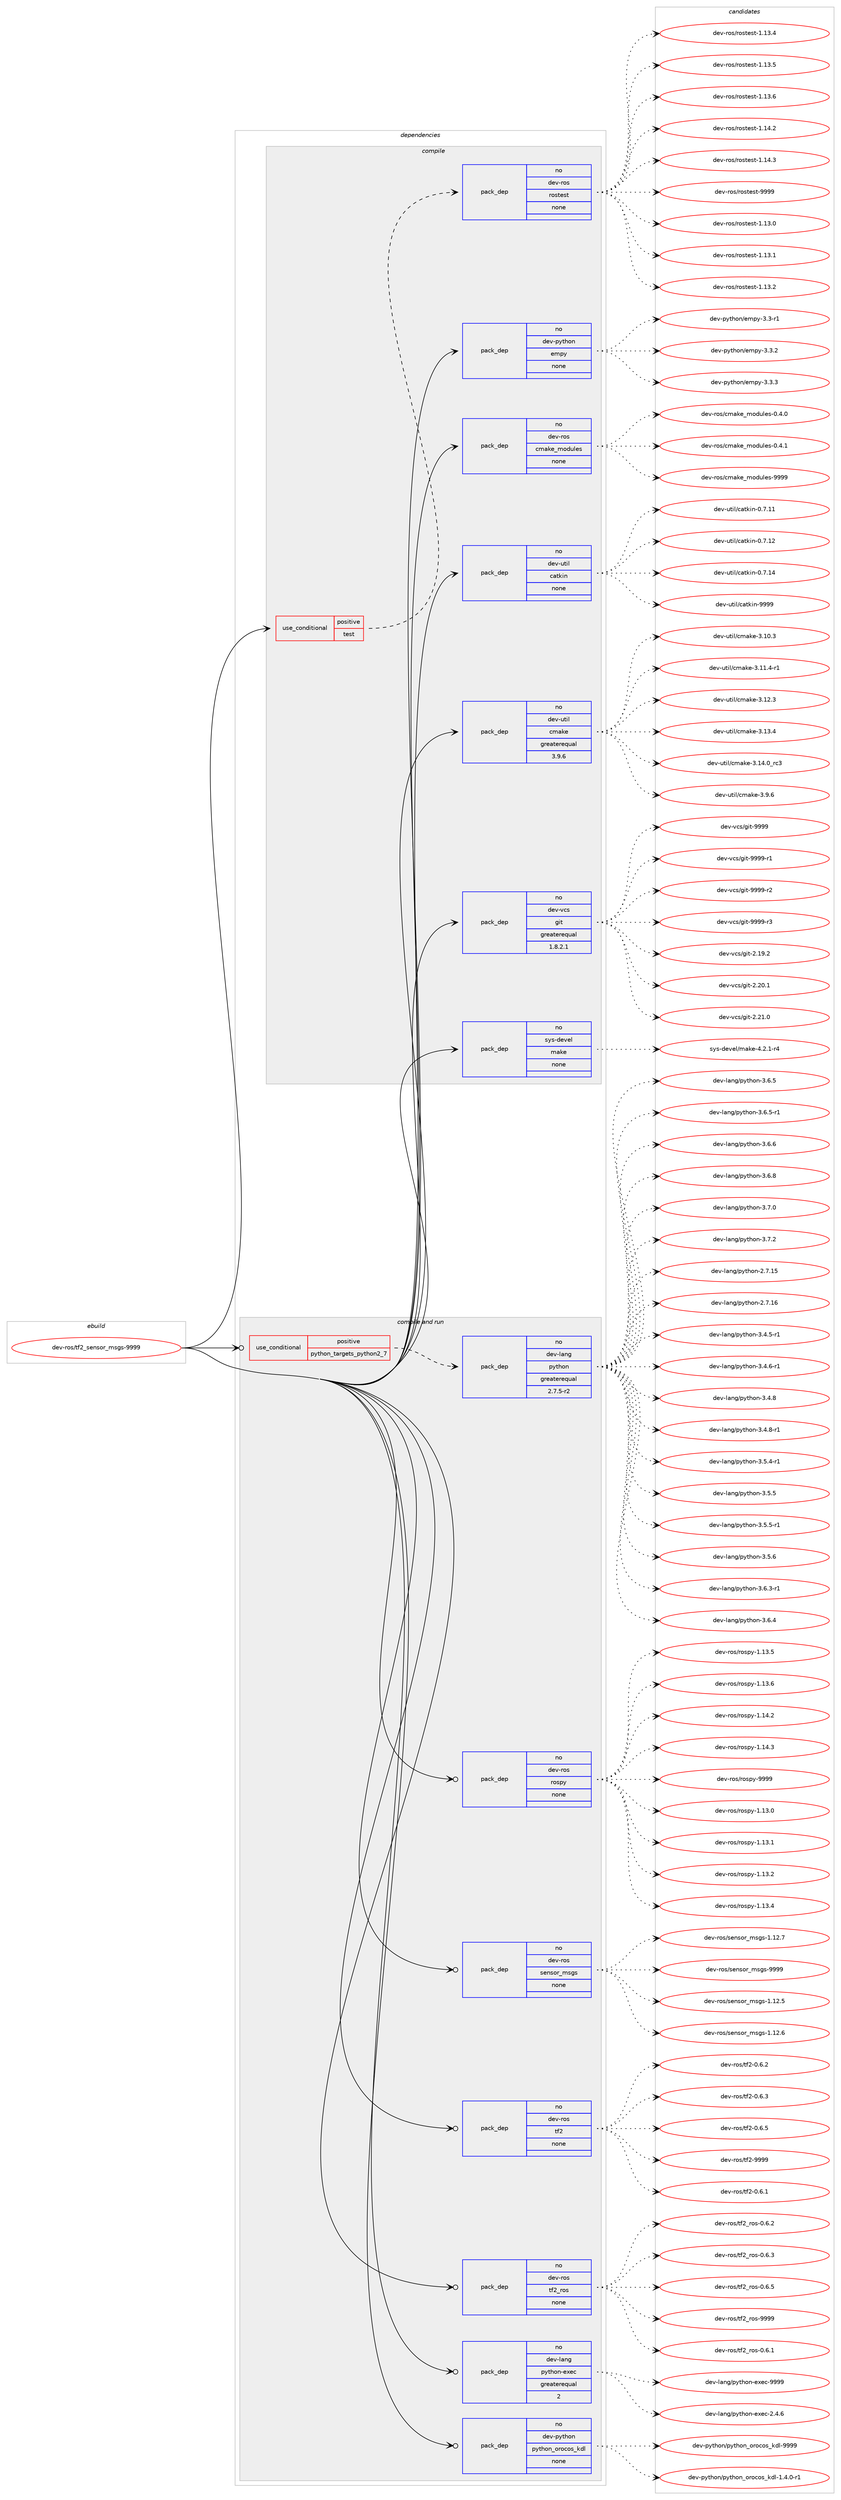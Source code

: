 digraph prolog {

# *************
# Graph options
# *************

newrank=true;
concentrate=true;
compound=true;
graph [rankdir=LR,fontname=Helvetica,fontsize=10,ranksep=1.5];#, ranksep=2.5, nodesep=0.2];
edge  [arrowhead=vee];
node  [fontname=Helvetica,fontsize=10];

# **********
# The ebuild
# **********

subgraph cluster_leftcol {
color=gray;
rank=same;
label=<<i>ebuild</i>>;
id [label="dev-ros/tf2_sensor_msgs-9999", color=red, width=4, href="../dev-ros/tf2_sensor_msgs-9999.svg"];
}

# ****************
# The dependencies
# ****************

subgraph cluster_midcol {
color=gray;
label=<<i>dependencies</i>>;
subgraph cluster_compile {
fillcolor="#eeeeee";
style=filled;
label=<<i>compile</i>>;
subgraph cond391610 {
dependency1475709 [label=<<TABLE BORDER="0" CELLBORDER="1" CELLSPACING="0" CELLPADDING="4"><TR><TD ROWSPAN="3" CELLPADDING="10">use_conditional</TD></TR><TR><TD>positive</TD></TR><TR><TD>test</TD></TR></TABLE>>, shape=none, color=red];
subgraph pack1060709 {
dependency1475710 [label=<<TABLE BORDER="0" CELLBORDER="1" CELLSPACING="0" CELLPADDING="4" WIDTH="220"><TR><TD ROWSPAN="6" CELLPADDING="30">pack_dep</TD></TR><TR><TD WIDTH="110">no</TD></TR><TR><TD>dev-ros</TD></TR><TR><TD>rostest</TD></TR><TR><TD>none</TD></TR><TR><TD></TD></TR></TABLE>>, shape=none, color=blue];
}
dependency1475709:e -> dependency1475710:w [weight=20,style="dashed",arrowhead="vee"];
}
id:e -> dependency1475709:w [weight=20,style="solid",arrowhead="vee"];
subgraph pack1060710 {
dependency1475711 [label=<<TABLE BORDER="0" CELLBORDER="1" CELLSPACING="0" CELLPADDING="4" WIDTH="220"><TR><TD ROWSPAN="6" CELLPADDING="30">pack_dep</TD></TR><TR><TD WIDTH="110">no</TD></TR><TR><TD>dev-python</TD></TR><TR><TD>empy</TD></TR><TR><TD>none</TD></TR><TR><TD></TD></TR></TABLE>>, shape=none, color=blue];
}
id:e -> dependency1475711:w [weight=20,style="solid",arrowhead="vee"];
subgraph pack1060711 {
dependency1475712 [label=<<TABLE BORDER="0" CELLBORDER="1" CELLSPACING="0" CELLPADDING="4" WIDTH="220"><TR><TD ROWSPAN="6" CELLPADDING="30">pack_dep</TD></TR><TR><TD WIDTH="110">no</TD></TR><TR><TD>dev-ros</TD></TR><TR><TD>cmake_modules</TD></TR><TR><TD>none</TD></TR><TR><TD></TD></TR></TABLE>>, shape=none, color=blue];
}
id:e -> dependency1475712:w [weight=20,style="solid",arrowhead="vee"];
subgraph pack1060712 {
dependency1475713 [label=<<TABLE BORDER="0" CELLBORDER="1" CELLSPACING="0" CELLPADDING="4" WIDTH="220"><TR><TD ROWSPAN="6" CELLPADDING="30">pack_dep</TD></TR><TR><TD WIDTH="110">no</TD></TR><TR><TD>dev-util</TD></TR><TR><TD>catkin</TD></TR><TR><TD>none</TD></TR><TR><TD></TD></TR></TABLE>>, shape=none, color=blue];
}
id:e -> dependency1475713:w [weight=20,style="solid",arrowhead="vee"];
subgraph pack1060713 {
dependency1475714 [label=<<TABLE BORDER="0" CELLBORDER="1" CELLSPACING="0" CELLPADDING="4" WIDTH="220"><TR><TD ROWSPAN="6" CELLPADDING="30">pack_dep</TD></TR><TR><TD WIDTH="110">no</TD></TR><TR><TD>dev-util</TD></TR><TR><TD>cmake</TD></TR><TR><TD>greaterequal</TD></TR><TR><TD>3.9.6</TD></TR></TABLE>>, shape=none, color=blue];
}
id:e -> dependency1475714:w [weight=20,style="solid",arrowhead="vee"];
subgraph pack1060714 {
dependency1475715 [label=<<TABLE BORDER="0" CELLBORDER="1" CELLSPACING="0" CELLPADDING="4" WIDTH="220"><TR><TD ROWSPAN="6" CELLPADDING="30">pack_dep</TD></TR><TR><TD WIDTH="110">no</TD></TR><TR><TD>dev-vcs</TD></TR><TR><TD>git</TD></TR><TR><TD>greaterequal</TD></TR><TR><TD>1.8.2.1</TD></TR></TABLE>>, shape=none, color=blue];
}
id:e -> dependency1475715:w [weight=20,style="solid",arrowhead="vee"];
subgraph pack1060715 {
dependency1475716 [label=<<TABLE BORDER="0" CELLBORDER="1" CELLSPACING="0" CELLPADDING="4" WIDTH="220"><TR><TD ROWSPAN="6" CELLPADDING="30">pack_dep</TD></TR><TR><TD WIDTH="110">no</TD></TR><TR><TD>sys-devel</TD></TR><TR><TD>make</TD></TR><TR><TD>none</TD></TR><TR><TD></TD></TR></TABLE>>, shape=none, color=blue];
}
id:e -> dependency1475716:w [weight=20,style="solid",arrowhead="vee"];
}
subgraph cluster_compileandrun {
fillcolor="#eeeeee";
style=filled;
label=<<i>compile and run</i>>;
subgraph cond391611 {
dependency1475717 [label=<<TABLE BORDER="0" CELLBORDER="1" CELLSPACING="0" CELLPADDING="4"><TR><TD ROWSPAN="3" CELLPADDING="10">use_conditional</TD></TR><TR><TD>positive</TD></TR><TR><TD>python_targets_python2_7</TD></TR></TABLE>>, shape=none, color=red];
subgraph pack1060716 {
dependency1475718 [label=<<TABLE BORDER="0" CELLBORDER="1" CELLSPACING="0" CELLPADDING="4" WIDTH="220"><TR><TD ROWSPAN="6" CELLPADDING="30">pack_dep</TD></TR><TR><TD WIDTH="110">no</TD></TR><TR><TD>dev-lang</TD></TR><TR><TD>python</TD></TR><TR><TD>greaterequal</TD></TR><TR><TD>2.7.5-r2</TD></TR></TABLE>>, shape=none, color=blue];
}
dependency1475717:e -> dependency1475718:w [weight=20,style="dashed",arrowhead="vee"];
}
id:e -> dependency1475717:w [weight=20,style="solid",arrowhead="odotvee"];
subgraph pack1060717 {
dependency1475719 [label=<<TABLE BORDER="0" CELLBORDER="1" CELLSPACING="0" CELLPADDING="4" WIDTH="220"><TR><TD ROWSPAN="6" CELLPADDING="30">pack_dep</TD></TR><TR><TD WIDTH="110">no</TD></TR><TR><TD>dev-lang</TD></TR><TR><TD>python-exec</TD></TR><TR><TD>greaterequal</TD></TR><TR><TD>2</TD></TR></TABLE>>, shape=none, color=blue];
}
id:e -> dependency1475719:w [weight=20,style="solid",arrowhead="odotvee"];
subgraph pack1060718 {
dependency1475720 [label=<<TABLE BORDER="0" CELLBORDER="1" CELLSPACING="0" CELLPADDING="4" WIDTH="220"><TR><TD ROWSPAN="6" CELLPADDING="30">pack_dep</TD></TR><TR><TD WIDTH="110">no</TD></TR><TR><TD>dev-python</TD></TR><TR><TD>python_orocos_kdl</TD></TR><TR><TD>none</TD></TR><TR><TD></TD></TR></TABLE>>, shape=none, color=blue];
}
id:e -> dependency1475720:w [weight=20,style="solid",arrowhead="odotvee"];
subgraph pack1060719 {
dependency1475721 [label=<<TABLE BORDER="0" CELLBORDER="1" CELLSPACING="0" CELLPADDING="4" WIDTH="220"><TR><TD ROWSPAN="6" CELLPADDING="30">pack_dep</TD></TR><TR><TD WIDTH="110">no</TD></TR><TR><TD>dev-ros</TD></TR><TR><TD>rospy</TD></TR><TR><TD>none</TD></TR><TR><TD></TD></TR></TABLE>>, shape=none, color=blue];
}
id:e -> dependency1475721:w [weight=20,style="solid",arrowhead="odotvee"];
subgraph pack1060720 {
dependency1475722 [label=<<TABLE BORDER="0" CELLBORDER="1" CELLSPACING="0" CELLPADDING="4" WIDTH="220"><TR><TD ROWSPAN="6" CELLPADDING="30">pack_dep</TD></TR><TR><TD WIDTH="110">no</TD></TR><TR><TD>dev-ros</TD></TR><TR><TD>sensor_msgs</TD></TR><TR><TD>none</TD></TR><TR><TD></TD></TR></TABLE>>, shape=none, color=blue];
}
id:e -> dependency1475722:w [weight=20,style="solid",arrowhead="odotvee"];
subgraph pack1060721 {
dependency1475723 [label=<<TABLE BORDER="0" CELLBORDER="1" CELLSPACING="0" CELLPADDING="4" WIDTH="220"><TR><TD ROWSPAN="6" CELLPADDING="30">pack_dep</TD></TR><TR><TD WIDTH="110">no</TD></TR><TR><TD>dev-ros</TD></TR><TR><TD>tf2</TD></TR><TR><TD>none</TD></TR><TR><TD></TD></TR></TABLE>>, shape=none, color=blue];
}
id:e -> dependency1475723:w [weight=20,style="solid",arrowhead="odotvee"];
subgraph pack1060722 {
dependency1475724 [label=<<TABLE BORDER="0" CELLBORDER="1" CELLSPACING="0" CELLPADDING="4" WIDTH="220"><TR><TD ROWSPAN="6" CELLPADDING="30">pack_dep</TD></TR><TR><TD WIDTH="110">no</TD></TR><TR><TD>dev-ros</TD></TR><TR><TD>tf2_ros</TD></TR><TR><TD>none</TD></TR><TR><TD></TD></TR></TABLE>>, shape=none, color=blue];
}
id:e -> dependency1475724:w [weight=20,style="solid",arrowhead="odotvee"];
}
subgraph cluster_run {
fillcolor="#eeeeee";
style=filled;
label=<<i>run</i>>;
}
}

# **************
# The candidates
# **************

subgraph cluster_choices {
rank=same;
color=gray;
label=<<i>candidates</i>>;

subgraph choice1060709 {
color=black;
nodesep=1;
choice100101118451141111154711411111511610111511645494649514648 [label="dev-ros/rostest-1.13.0", color=red, width=4,href="../dev-ros/rostest-1.13.0.svg"];
choice100101118451141111154711411111511610111511645494649514649 [label="dev-ros/rostest-1.13.1", color=red, width=4,href="../dev-ros/rostest-1.13.1.svg"];
choice100101118451141111154711411111511610111511645494649514650 [label="dev-ros/rostest-1.13.2", color=red, width=4,href="../dev-ros/rostest-1.13.2.svg"];
choice100101118451141111154711411111511610111511645494649514652 [label="dev-ros/rostest-1.13.4", color=red, width=4,href="../dev-ros/rostest-1.13.4.svg"];
choice100101118451141111154711411111511610111511645494649514653 [label="dev-ros/rostest-1.13.5", color=red, width=4,href="../dev-ros/rostest-1.13.5.svg"];
choice100101118451141111154711411111511610111511645494649514654 [label="dev-ros/rostest-1.13.6", color=red, width=4,href="../dev-ros/rostest-1.13.6.svg"];
choice100101118451141111154711411111511610111511645494649524650 [label="dev-ros/rostest-1.14.2", color=red, width=4,href="../dev-ros/rostest-1.14.2.svg"];
choice100101118451141111154711411111511610111511645494649524651 [label="dev-ros/rostest-1.14.3", color=red, width=4,href="../dev-ros/rostest-1.14.3.svg"];
choice10010111845114111115471141111151161011151164557575757 [label="dev-ros/rostest-9999", color=red, width=4,href="../dev-ros/rostest-9999.svg"];
dependency1475710:e -> choice100101118451141111154711411111511610111511645494649514648:w [style=dotted,weight="100"];
dependency1475710:e -> choice100101118451141111154711411111511610111511645494649514649:w [style=dotted,weight="100"];
dependency1475710:e -> choice100101118451141111154711411111511610111511645494649514650:w [style=dotted,weight="100"];
dependency1475710:e -> choice100101118451141111154711411111511610111511645494649514652:w [style=dotted,weight="100"];
dependency1475710:e -> choice100101118451141111154711411111511610111511645494649514653:w [style=dotted,weight="100"];
dependency1475710:e -> choice100101118451141111154711411111511610111511645494649514654:w [style=dotted,weight="100"];
dependency1475710:e -> choice100101118451141111154711411111511610111511645494649524650:w [style=dotted,weight="100"];
dependency1475710:e -> choice100101118451141111154711411111511610111511645494649524651:w [style=dotted,weight="100"];
dependency1475710:e -> choice10010111845114111115471141111151161011151164557575757:w [style=dotted,weight="100"];
}
subgraph choice1060710 {
color=black;
nodesep=1;
choice1001011184511212111610411111047101109112121455146514511449 [label="dev-python/empy-3.3-r1", color=red, width=4,href="../dev-python/empy-3.3-r1.svg"];
choice1001011184511212111610411111047101109112121455146514650 [label="dev-python/empy-3.3.2", color=red, width=4,href="../dev-python/empy-3.3.2.svg"];
choice1001011184511212111610411111047101109112121455146514651 [label="dev-python/empy-3.3.3", color=red, width=4,href="../dev-python/empy-3.3.3.svg"];
dependency1475711:e -> choice1001011184511212111610411111047101109112121455146514511449:w [style=dotted,weight="100"];
dependency1475711:e -> choice1001011184511212111610411111047101109112121455146514650:w [style=dotted,weight="100"];
dependency1475711:e -> choice1001011184511212111610411111047101109112121455146514651:w [style=dotted,weight="100"];
}
subgraph choice1060711 {
color=black;
nodesep=1;
choice1001011184511411111547991099710710195109111100117108101115454846524648 [label="dev-ros/cmake_modules-0.4.0", color=red, width=4,href="../dev-ros/cmake_modules-0.4.0.svg"];
choice1001011184511411111547991099710710195109111100117108101115454846524649 [label="dev-ros/cmake_modules-0.4.1", color=red, width=4,href="../dev-ros/cmake_modules-0.4.1.svg"];
choice10010111845114111115479910997107101951091111001171081011154557575757 [label="dev-ros/cmake_modules-9999", color=red, width=4,href="../dev-ros/cmake_modules-9999.svg"];
dependency1475712:e -> choice1001011184511411111547991099710710195109111100117108101115454846524648:w [style=dotted,weight="100"];
dependency1475712:e -> choice1001011184511411111547991099710710195109111100117108101115454846524649:w [style=dotted,weight="100"];
dependency1475712:e -> choice10010111845114111115479910997107101951091111001171081011154557575757:w [style=dotted,weight="100"];
}
subgraph choice1060712 {
color=black;
nodesep=1;
choice1001011184511711610510847999711610710511045484655464949 [label="dev-util/catkin-0.7.11", color=red, width=4,href="../dev-util/catkin-0.7.11.svg"];
choice1001011184511711610510847999711610710511045484655464950 [label="dev-util/catkin-0.7.12", color=red, width=4,href="../dev-util/catkin-0.7.12.svg"];
choice1001011184511711610510847999711610710511045484655464952 [label="dev-util/catkin-0.7.14", color=red, width=4,href="../dev-util/catkin-0.7.14.svg"];
choice100101118451171161051084799971161071051104557575757 [label="dev-util/catkin-9999", color=red, width=4,href="../dev-util/catkin-9999.svg"];
dependency1475713:e -> choice1001011184511711610510847999711610710511045484655464949:w [style=dotted,weight="100"];
dependency1475713:e -> choice1001011184511711610510847999711610710511045484655464950:w [style=dotted,weight="100"];
dependency1475713:e -> choice1001011184511711610510847999711610710511045484655464952:w [style=dotted,weight="100"];
dependency1475713:e -> choice100101118451171161051084799971161071051104557575757:w [style=dotted,weight="100"];
}
subgraph choice1060713 {
color=black;
nodesep=1;
choice1001011184511711610510847991099710710145514649484651 [label="dev-util/cmake-3.10.3", color=red, width=4,href="../dev-util/cmake-3.10.3.svg"];
choice10010111845117116105108479910997107101455146494946524511449 [label="dev-util/cmake-3.11.4-r1", color=red, width=4,href="../dev-util/cmake-3.11.4-r1.svg"];
choice1001011184511711610510847991099710710145514649504651 [label="dev-util/cmake-3.12.3", color=red, width=4,href="../dev-util/cmake-3.12.3.svg"];
choice1001011184511711610510847991099710710145514649514652 [label="dev-util/cmake-3.13.4", color=red, width=4,href="../dev-util/cmake-3.13.4.svg"];
choice1001011184511711610510847991099710710145514649524648951149951 [label="dev-util/cmake-3.14.0_rc3", color=red, width=4,href="../dev-util/cmake-3.14.0_rc3.svg"];
choice10010111845117116105108479910997107101455146574654 [label="dev-util/cmake-3.9.6", color=red, width=4,href="../dev-util/cmake-3.9.6.svg"];
dependency1475714:e -> choice1001011184511711610510847991099710710145514649484651:w [style=dotted,weight="100"];
dependency1475714:e -> choice10010111845117116105108479910997107101455146494946524511449:w [style=dotted,weight="100"];
dependency1475714:e -> choice1001011184511711610510847991099710710145514649504651:w [style=dotted,weight="100"];
dependency1475714:e -> choice1001011184511711610510847991099710710145514649514652:w [style=dotted,weight="100"];
dependency1475714:e -> choice1001011184511711610510847991099710710145514649524648951149951:w [style=dotted,weight="100"];
dependency1475714:e -> choice10010111845117116105108479910997107101455146574654:w [style=dotted,weight="100"];
}
subgraph choice1060714 {
color=black;
nodesep=1;
choice10010111845118991154710310511645504649574650 [label="dev-vcs/git-2.19.2", color=red, width=4,href="../dev-vcs/git-2.19.2.svg"];
choice10010111845118991154710310511645504650484649 [label="dev-vcs/git-2.20.1", color=red, width=4,href="../dev-vcs/git-2.20.1.svg"];
choice10010111845118991154710310511645504650494648 [label="dev-vcs/git-2.21.0", color=red, width=4,href="../dev-vcs/git-2.21.0.svg"];
choice1001011184511899115471031051164557575757 [label="dev-vcs/git-9999", color=red, width=4,href="../dev-vcs/git-9999.svg"];
choice10010111845118991154710310511645575757574511449 [label="dev-vcs/git-9999-r1", color=red, width=4,href="../dev-vcs/git-9999-r1.svg"];
choice10010111845118991154710310511645575757574511450 [label="dev-vcs/git-9999-r2", color=red, width=4,href="../dev-vcs/git-9999-r2.svg"];
choice10010111845118991154710310511645575757574511451 [label="dev-vcs/git-9999-r3", color=red, width=4,href="../dev-vcs/git-9999-r3.svg"];
dependency1475715:e -> choice10010111845118991154710310511645504649574650:w [style=dotted,weight="100"];
dependency1475715:e -> choice10010111845118991154710310511645504650484649:w [style=dotted,weight="100"];
dependency1475715:e -> choice10010111845118991154710310511645504650494648:w [style=dotted,weight="100"];
dependency1475715:e -> choice1001011184511899115471031051164557575757:w [style=dotted,weight="100"];
dependency1475715:e -> choice10010111845118991154710310511645575757574511449:w [style=dotted,weight="100"];
dependency1475715:e -> choice10010111845118991154710310511645575757574511450:w [style=dotted,weight="100"];
dependency1475715:e -> choice10010111845118991154710310511645575757574511451:w [style=dotted,weight="100"];
}
subgraph choice1060715 {
color=black;
nodesep=1;
choice1151211154510010111810110847109971071014552465046494511452 [label="sys-devel/make-4.2.1-r4", color=red, width=4,href="../sys-devel/make-4.2.1-r4.svg"];
dependency1475716:e -> choice1151211154510010111810110847109971071014552465046494511452:w [style=dotted,weight="100"];
}
subgraph choice1060716 {
color=black;
nodesep=1;
choice10010111845108971101034711212111610411111045504655464953 [label="dev-lang/python-2.7.15", color=red, width=4,href="../dev-lang/python-2.7.15.svg"];
choice10010111845108971101034711212111610411111045504655464954 [label="dev-lang/python-2.7.16", color=red, width=4,href="../dev-lang/python-2.7.16.svg"];
choice1001011184510897110103471121211161041111104551465246534511449 [label="dev-lang/python-3.4.5-r1", color=red, width=4,href="../dev-lang/python-3.4.5-r1.svg"];
choice1001011184510897110103471121211161041111104551465246544511449 [label="dev-lang/python-3.4.6-r1", color=red, width=4,href="../dev-lang/python-3.4.6-r1.svg"];
choice100101118451089711010347112121116104111110455146524656 [label="dev-lang/python-3.4.8", color=red, width=4,href="../dev-lang/python-3.4.8.svg"];
choice1001011184510897110103471121211161041111104551465246564511449 [label="dev-lang/python-3.4.8-r1", color=red, width=4,href="../dev-lang/python-3.4.8-r1.svg"];
choice1001011184510897110103471121211161041111104551465346524511449 [label="dev-lang/python-3.5.4-r1", color=red, width=4,href="../dev-lang/python-3.5.4-r1.svg"];
choice100101118451089711010347112121116104111110455146534653 [label="dev-lang/python-3.5.5", color=red, width=4,href="../dev-lang/python-3.5.5.svg"];
choice1001011184510897110103471121211161041111104551465346534511449 [label="dev-lang/python-3.5.5-r1", color=red, width=4,href="../dev-lang/python-3.5.5-r1.svg"];
choice100101118451089711010347112121116104111110455146534654 [label="dev-lang/python-3.5.6", color=red, width=4,href="../dev-lang/python-3.5.6.svg"];
choice1001011184510897110103471121211161041111104551465446514511449 [label="dev-lang/python-3.6.3-r1", color=red, width=4,href="../dev-lang/python-3.6.3-r1.svg"];
choice100101118451089711010347112121116104111110455146544652 [label="dev-lang/python-3.6.4", color=red, width=4,href="../dev-lang/python-3.6.4.svg"];
choice100101118451089711010347112121116104111110455146544653 [label="dev-lang/python-3.6.5", color=red, width=4,href="../dev-lang/python-3.6.5.svg"];
choice1001011184510897110103471121211161041111104551465446534511449 [label="dev-lang/python-3.6.5-r1", color=red, width=4,href="../dev-lang/python-3.6.5-r1.svg"];
choice100101118451089711010347112121116104111110455146544654 [label="dev-lang/python-3.6.6", color=red, width=4,href="../dev-lang/python-3.6.6.svg"];
choice100101118451089711010347112121116104111110455146544656 [label="dev-lang/python-3.6.8", color=red, width=4,href="../dev-lang/python-3.6.8.svg"];
choice100101118451089711010347112121116104111110455146554648 [label="dev-lang/python-3.7.0", color=red, width=4,href="../dev-lang/python-3.7.0.svg"];
choice100101118451089711010347112121116104111110455146554650 [label="dev-lang/python-3.7.2", color=red, width=4,href="../dev-lang/python-3.7.2.svg"];
dependency1475718:e -> choice10010111845108971101034711212111610411111045504655464953:w [style=dotted,weight="100"];
dependency1475718:e -> choice10010111845108971101034711212111610411111045504655464954:w [style=dotted,weight="100"];
dependency1475718:e -> choice1001011184510897110103471121211161041111104551465246534511449:w [style=dotted,weight="100"];
dependency1475718:e -> choice1001011184510897110103471121211161041111104551465246544511449:w [style=dotted,weight="100"];
dependency1475718:e -> choice100101118451089711010347112121116104111110455146524656:w [style=dotted,weight="100"];
dependency1475718:e -> choice1001011184510897110103471121211161041111104551465246564511449:w [style=dotted,weight="100"];
dependency1475718:e -> choice1001011184510897110103471121211161041111104551465346524511449:w [style=dotted,weight="100"];
dependency1475718:e -> choice100101118451089711010347112121116104111110455146534653:w [style=dotted,weight="100"];
dependency1475718:e -> choice1001011184510897110103471121211161041111104551465346534511449:w [style=dotted,weight="100"];
dependency1475718:e -> choice100101118451089711010347112121116104111110455146534654:w [style=dotted,weight="100"];
dependency1475718:e -> choice1001011184510897110103471121211161041111104551465446514511449:w [style=dotted,weight="100"];
dependency1475718:e -> choice100101118451089711010347112121116104111110455146544652:w [style=dotted,weight="100"];
dependency1475718:e -> choice100101118451089711010347112121116104111110455146544653:w [style=dotted,weight="100"];
dependency1475718:e -> choice1001011184510897110103471121211161041111104551465446534511449:w [style=dotted,weight="100"];
dependency1475718:e -> choice100101118451089711010347112121116104111110455146544654:w [style=dotted,weight="100"];
dependency1475718:e -> choice100101118451089711010347112121116104111110455146544656:w [style=dotted,weight="100"];
dependency1475718:e -> choice100101118451089711010347112121116104111110455146554648:w [style=dotted,weight="100"];
dependency1475718:e -> choice100101118451089711010347112121116104111110455146554650:w [style=dotted,weight="100"];
}
subgraph choice1060717 {
color=black;
nodesep=1;
choice1001011184510897110103471121211161041111104510112010199455046524654 [label="dev-lang/python-exec-2.4.6", color=red, width=4,href="../dev-lang/python-exec-2.4.6.svg"];
choice10010111845108971101034711212111610411111045101120101994557575757 [label="dev-lang/python-exec-9999", color=red, width=4,href="../dev-lang/python-exec-9999.svg"];
dependency1475719:e -> choice1001011184510897110103471121211161041111104510112010199455046524654:w [style=dotted,weight="100"];
dependency1475719:e -> choice10010111845108971101034711212111610411111045101120101994557575757:w [style=dotted,weight="100"];
}
subgraph choice1060718 {
color=black;
nodesep=1;
choice10010111845112121116104111110471121211161041111109511111411199111115951071001084549465246484511449 [label="dev-python/python_orocos_kdl-1.4.0-r1", color=red, width=4,href="../dev-python/python_orocos_kdl-1.4.0-r1.svg"];
choice10010111845112121116104111110471121211161041111109511111411199111115951071001084557575757 [label="dev-python/python_orocos_kdl-9999", color=red, width=4,href="../dev-python/python_orocos_kdl-9999.svg"];
dependency1475720:e -> choice10010111845112121116104111110471121211161041111109511111411199111115951071001084549465246484511449:w [style=dotted,weight="100"];
dependency1475720:e -> choice10010111845112121116104111110471121211161041111109511111411199111115951071001084557575757:w [style=dotted,weight="100"];
}
subgraph choice1060719 {
color=black;
nodesep=1;
choice100101118451141111154711411111511212145494649514648 [label="dev-ros/rospy-1.13.0", color=red, width=4,href="../dev-ros/rospy-1.13.0.svg"];
choice100101118451141111154711411111511212145494649514649 [label="dev-ros/rospy-1.13.1", color=red, width=4,href="../dev-ros/rospy-1.13.1.svg"];
choice100101118451141111154711411111511212145494649514650 [label="dev-ros/rospy-1.13.2", color=red, width=4,href="../dev-ros/rospy-1.13.2.svg"];
choice100101118451141111154711411111511212145494649514652 [label="dev-ros/rospy-1.13.4", color=red, width=4,href="../dev-ros/rospy-1.13.4.svg"];
choice100101118451141111154711411111511212145494649514653 [label="dev-ros/rospy-1.13.5", color=red, width=4,href="../dev-ros/rospy-1.13.5.svg"];
choice100101118451141111154711411111511212145494649514654 [label="dev-ros/rospy-1.13.6", color=red, width=4,href="../dev-ros/rospy-1.13.6.svg"];
choice100101118451141111154711411111511212145494649524650 [label="dev-ros/rospy-1.14.2", color=red, width=4,href="../dev-ros/rospy-1.14.2.svg"];
choice100101118451141111154711411111511212145494649524651 [label="dev-ros/rospy-1.14.3", color=red, width=4,href="../dev-ros/rospy-1.14.3.svg"];
choice10010111845114111115471141111151121214557575757 [label="dev-ros/rospy-9999", color=red, width=4,href="../dev-ros/rospy-9999.svg"];
dependency1475721:e -> choice100101118451141111154711411111511212145494649514648:w [style=dotted,weight="100"];
dependency1475721:e -> choice100101118451141111154711411111511212145494649514649:w [style=dotted,weight="100"];
dependency1475721:e -> choice100101118451141111154711411111511212145494649514650:w [style=dotted,weight="100"];
dependency1475721:e -> choice100101118451141111154711411111511212145494649514652:w [style=dotted,weight="100"];
dependency1475721:e -> choice100101118451141111154711411111511212145494649514653:w [style=dotted,weight="100"];
dependency1475721:e -> choice100101118451141111154711411111511212145494649514654:w [style=dotted,weight="100"];
dependency1475721:e -> choice100101118451141111154711411111511212145494649524650:w [style=dotted,weight="100"];
dependency1475721:e -> choice100101118451141111154711411111511212145494649524651:w [style=dotted,weight="100"];
dependency1475721:e -> choice10010111845114111115471141111151121214557575757:w [style=dotted,weight="100"];
}
subgraph choice1060720 {
color=black;
nodesep=1;
choice10010111845114111115471151011101151111149510911510311545494649504653 [label="dev-ros/sensor_msgs-1.12.5", color=red, width=4,href="../dev-ros/sensor_msgs-1.12.5.svg"];
choice10010111845114111115471151011101151111149510911510311545494649504654 [label="dev-ros/sensor_msgs-1.12.6", color=red, width=4,href="../dev-ros/sensor_msgs-1.12.6.svg"];
choice10010111845114111115471151011101151111149510911510311545494649504655 [label="dev-ros/sensor_msgs-1.12.7", color=red, width=4,href="../dev-ros/sensor_msgs-1.12.7.svg"];
choice1001011184511411111547115101110115111114951091151031154557575757 [label="dev-ros/sensor_msgs-9999", color=red, width=4,href="../dev-ros/sensor_msgs-9999.svg"];
dependency1475722:e -> choice10010111845114111115471151011101151111149510911510311545494649504653:w [style=dotted,weight="100"];
dependency1475722:e -> choice10010111845114111115471151011101151111149510911510311545494649504654:w [style=dotted,weight="100"];
dependency1475722:e -> choice10010111845114111115471151011101151111149510911510311545494649504655:w [style=dotted,weight="100"];
dependency1475722:e -> choice1001011184511411111547115101110115111114951091151031154557575757:w [style=dotted,weight="100"];
}
subgraph choice1060721 {
color=black;
nodesep=1;
choice100101118451141111154711610250454846544649 [label="dev-ros/tf2-0.6.1", color=red, width=4,href="../dev-ros/tf2-0.6.1.svg"];
choice100101118451141111154711610250454846544650 [label="dev-ros/tf2-0.6.2", color=red, width=4,href="../dev-ros/tf2-0.6.2.svg"];
choice100101118451141111154711610250454846544651 [label="dev-ros/tf2-0.6.3", color=red, width=4,href="../dev-ros/tf2-0.6.3.svg"];
choice100101118451141111154711610250454846544653 [label="dev-ros/tf2-0.6.5", color=red, width=4,href="../dev-ros/tf2-0.6.5.svg"];
choice1001011184511411111547116102504557575757 [label="dev-ros/tf2-9999", color=red, width=4,href="../dev-ros/tf2-9999.svg"];
dependency1475723:e -> choice100101118451141111154711610250454846544649:w [style=dotted,weight="100"];
dependency1475723:e -> choice100101118451141111154711610250454846544650:w [style=dotted,weight="100"];
dependency1475723:e -> choice100101118451141111154711610250454846544651:w [style=dotted,weight="100"];
dependency1475723:e -> choice100101118451141111154711610250454846544653:w [style=dotted,weight="100"];
dependency1475723:e -> choice1001011184511411111547116102504557575757:w [style=dotted,weight="100"];
}
subgraph choice1060722 {
color=black;
nodesep=1;
choice10010111845114111115471161025095114111115454846544649 [label="dev-ros/tf2_ros-0.6.1", color=red, width=4,href="../dev-ros/tf2_ros-0.6.1.svg"];
choice10010111845114111115471161025095114111115454846544650 [label="dev-ros/tf2_ros-0.6.2", color=red, width=4,href="../dev-ros/tf2_ros-0.6.2.svg"];
choice10010111845114111115471161025095114111115454846544651 [label="dev-ros/tf2_ros-0.6.3", color=red, width=4,href="../dev-ros/tf2_ros-0.6.3.svg"];
choice10010111845114111115471161025095114111115454846544653 [label="dev-ros/tf2_ros-0.6.5", color=red, width=4,href="../dev-ros/tf2_ros-0.6.5.svg"];
choice100101118451141111154711610250951141111154557575757 [label="dev-ros/tf2_ros-9999", color=red, width=4,href="../dev-ros/tf2_ros-9999.svg"];
dependency1475724:e -> choice10010111845114111115471161025095114111115454846544649:w [style=dotted,weight="100"];
dependency1475724:e -> choice10010111845114111115471161025095114111115454846544650:w [style=dotted,weight="100"];
dependency1475724:e -> choice10010111845114111115471161025095114111115454846544651:w [style=dotted,weight="100"];
dependency1475724:e -> choice10010111845114111115471161025095114111115454846544653:w [style=dotted,weight="100"];
dependency1475724:e -> choice100101118451141111154711610250951141111154557575757:w [style=dotted,weight="100"];
}
}

}

